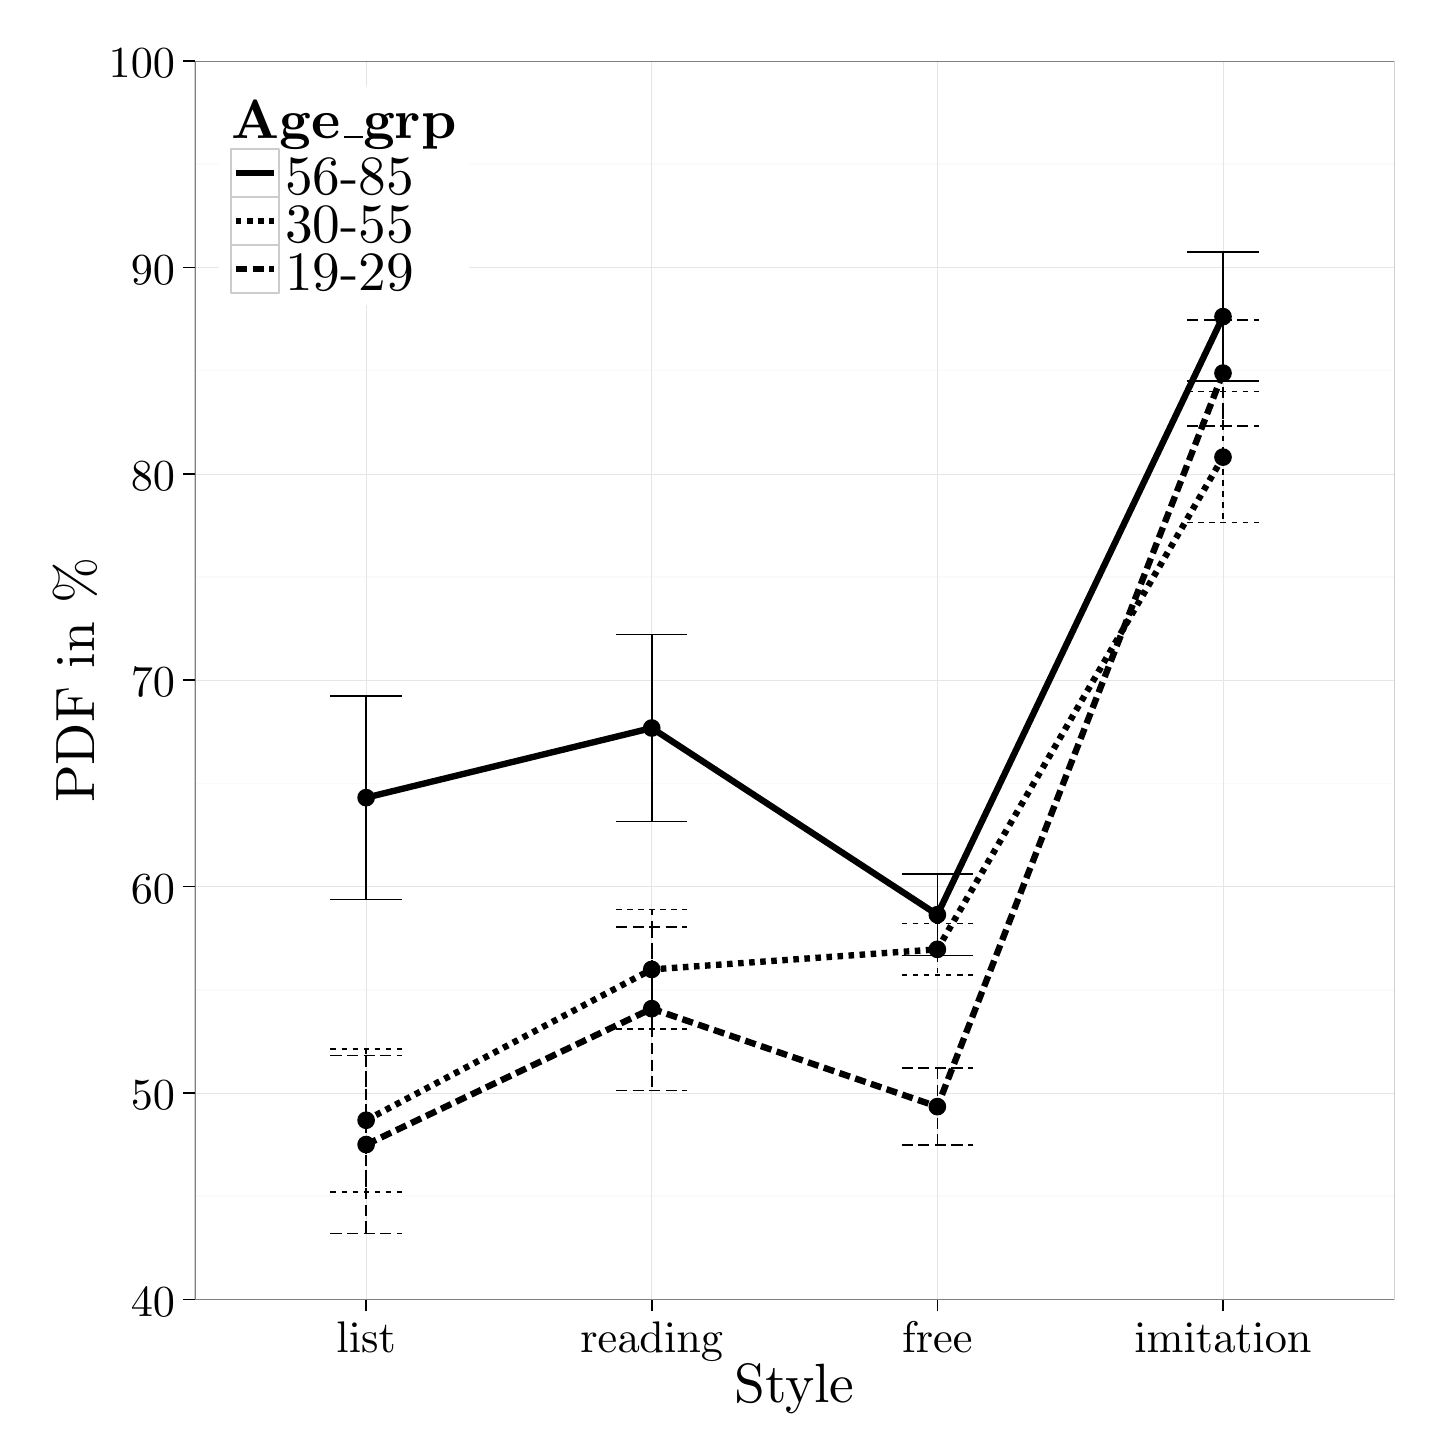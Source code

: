 % Created by tikzDevice version 0.8.1 on 2016-02-09 02:17:40
% !TEX encoding = UTF-8 Unicode
\begin{tikzpicture}[x=1pt,y=1pt]
\definecolor{fillColor}{RGB}{255,255,255}
\path[use as bounding box,fill=fillColor,fill opacity=0.00] (0,0) rectangle (505.89,505.89);
\begin{scope}
\path[clip] (  0.00,  0.00) rectangle (505.89,505.89);
\definecolor{drawColor}{RGB}{255,255,255}
\definecolor{fillColor}{RGB}{255,255,255}

\path[draw=drawColor,line width= 0.6pt,line join=round,line cap=round,fill=fillColor] (  0.00, -0.00) rectangle (505.89,505.89);
\end{scope}
\begin{scope}
\path[clip] ( 60.37, 46.31) rectangle (493.85,493.84);
\definecolor{fillColor}{RGB}{255,255,255}

\path[fill=fillColor] ( 60.37, 46.31) rectangle (493.85,493.84);
\definecolor{drawColor}{gray}{0.98}

\path[draw=drawColor,line width= 0.6pt,line join=round] ( 60.37, 83.60) --
	(493.85, 83.60);

\path[draw=drawColor,line width= 0.6pt,line join=round] ( 60.37,158.19) --
	(493.85,158.19);

\path[draw=drawColor,line width= 0.6pt,line join=round] ( 60.37,232.78) --
	(493.85,232.78);

\path[draw=drawColor,line width= 0.6pt,line join=round] ( 60.37,307.37) --
	(493.85,307.37);

\path[draw=drawColor,line width= 0.6pt,line join=round] ( 60.37,381.96) --
	(493.85,381.96);

\path[draw=drawColor,line width= 0.6pt,line join=round] ( 60.37,456.55) --
	(493.85,456.55);
\definecolor{drawColor}{gray}{0.90}

\path[draw=drawColor,line width= 0.2pt,line join=round] ( 60.37, 46.31) --
	(493.85, 46.31);

\path[draw=drawColor,line width= 0.2pt,line join=round] ( 60.37,120.90) --
	(493.85,120.90);

\path[draw=drawColor,line width= 0.2pt,line join=round] ( 60.37,195.49) --
	(493.85,195.49);

\path[draw=drawColor,line width= 0.2pt,line join=round] ( 60.37,270.08) --
	(493.85,270.08);

\path[draw=drawColor,line width= 0.2pt,line join=round] ( 60.37,344.67) --
	(493.85,344.67);

\path[draw=drawColor,line width= 0.2pt,line join=round] ( 60.37,419.26) --
	(493.85,419.26);

\path[draw=drawColor,line width= 0.2pt,line join=round] ( 60.37,493.84) --
	(493.85,493.84);

\path[draw=drawColor,line width= 0.2pt,line join=round] (122.30, 46.31) --
	(122.30,493.84);

\path[draw=drawColor,line width= 0.2pt,line join=round] (225.50, 46.31) --
	(225.50,493.84);

\path[draw=drawColor,line width= 0.2pt,line join=round] (328.71, 46.31) --
	(328.71,493.84);

\path[draw=drawColor,line width= 0.2pt,line join=round] (431.92, 46.31) --
	(431.92,493.84);
\definecolor{fillColor}{RGB}{0,0,0}

\path[fill=fillColor] (122.30,227.66) circle (  3.20);

\path[fill=fillColor] (122.30,111.09) circle (  3.20);

\path[fill=fillColor] (122.30,102.30) circle (  3.20);

\path[fill=fillColor] (225.50,252.81) circle (  3.20);

\path[fill=fillColor] (225.50,165.59) circle (  3.20);

\path[fill=fillColor] (225.50,151.41) circle (  3.20);

\path[fill=fillColor] (328.71,185.35) circle (  3.20);

\path[fill=fillColor] (328.71,172.84) circle (  3.20);

\path[fill=fillColor] (328.71,116.01) circle (  3.20);

\path[fill=fillColor] (431.92,401.48) circle (  3.20);

\path[fill=fillColor] (431.92,350.71) circle (  3.20);

\path[fill=fillColor] (431.92,381.06) circle (  3.20);
\definecolor{drawColor}{RGB}{0,0,0}

\path[draw=drawColor,line width= 2.3pt,line join=round] (122.30,227.66) --
	(225.50,252.81) --
	(328.71,185.35) --
	(431.92,401.48);

\path[draw=drawColor,line width= 2.3pt,dash pattern=on 2pt off 2pt ,line join=round] (122.30,111.09) --
	(225.50,165.59) --
	(328.71,172.84) --
	(431.92,350.71);

\path[draw=drawColor,line width= 2.3pt,dash pattern=on 4pt off 2pt ,line join=round] (122.30,102.30) --
	(225.50,151.41) --
	(328.71,116.01) --
	(431.92,381.06);

\path[draw=drawColor,line width= 0.6pt,line join=round] (109.40,264.43) --
	(135.20,264.43);

\path[draw=drawColor,line width= 0.6pt,line join=round] (122.30,264.43) --
	(122.30,190.89);

\path[draw=drawColor,line width= 0.6pt,line join=round] (109.40,190.89) --
	(135.20,190.89);

\path[draw=drawColor,line width= 0.6pt,line join=round] (212.60,286.63) --
	(238.41,286.63);

\path[draw=drawColor,line width= 0.6pt,line join=round] (225.50,286.63) --
	(225.50,218.99);

\path[draw=drawColor,line width= 0.6pt,line join=round] (212.60,218.99) --
	(238.41,218.99);

\path[draw=drawColor,line width= 0.6pt,line join=round] (315.81,200.12) --
	(341.61,200.12);

\path[draw=drawColor,line width= 0.6pt,line join=round] (328.71,200.12) --
	(328.71,170.58);

\path[draw=drawColor,line width= 0.6pt,line join=round] (315.81,170.58) --
	(341.61,170.58);

\path[draw=drawColor,line width= 0.6pt,line join=round] (419.02,424.85) --
	(444.82,424.85);

\path[draw=drawColor,line width= 0.6pt,line join=round] (431.92,424.85) --
	(431.92,378.10);

\path[draw=drawColor,line width= 0.6pt,line join=round] (419.02,378.10) --
	(444.82,378.10);

\path[draw=drawColor,line width= 0.6pt,dash pattern=on 2pt off 2pt ,line join=round] (109.40,136.95) --
	(135.20,136.95);

\path[draw=drawColor,line width= 0.6pt,dash pattern=on 2pt off 2pt ,line join=round] (122.30,136.95) --
	(122.30, 85.22);

\path[draw=drawColor,line width= 0.6pt,dash pattern=on 2pt off 2pt ,line join=round] (109.40, 85.22) --
	(135.20, 85.22);

\path[draw=drawColor,line width= 0.6pt,dash pattern=on 2pt off 2pt ,line join=round] (212.60,187.23) --
	(238.41,187.23);

\path[draw=drawColor,line width= 0.6pt,dash pattern=on 2pt off 2pt ,line join=round] (225.50,187.23) --
	(225.50,143.95);

\path[draw=drawColor,line width= 0.6pt,dash pattern=on 2pt off 2pt ,line join=round] (212.60,143.95) --
	(238.41,143.95);

\path[draw=drawColor,line width= 0.6pt,dash pattern=on 2pt off 2pt ,line join=round] (315.81,182.14) --
	(341.61,182.14);

\path[draw=drawColor,line width= 0.6pt,dash pattern=on 2pt off 2pt ,line join=round] (328.71,182.14) --
	(328.71,163.55);

\path[draw=drawColor,line width= 0.6pt,dash pattern=on 2pt off 2pt ,line join=round] (315.81,163.55) --
	(341.61,163.55);

\path[draw=drawColor,line width= 0.6pt,dash pattern=on 2pt off 2pt ,line join=round] (419.02,374.36) --
	(444.82,374.36);

\path[draw=drawColor,line width= 0.6pt,dash pattern=on 2pt off 2pt ,line join=round] (431.92,374.36) --
	(431.92,327.05);

\path[draw=drawColor,line width= 0.6pt,dash pattern=on 2pt off 2pt ,line join=round] (419.02,327.05) --
	(444.82,327.05);

\path[draw=drawColor,line width= 0.6pt,dash pattern=on 4pt off 2pt ,line join=round] (109.40,134.50) --
	(135.20,134.50);

\path[draw=drawColor,line width= 0.6pt,dash pattern=on 4pt off 2pt ,line join=round] (122.30,134.50) --
	(122.30, 70.11);

\path[draw=drawColor,line width= 0.6pt,dash pattern=on 4pt off 2pt ,line join=round] (109.40, 70.11) --
	(135.20, 70.11);

\path[draw=drawColor,line width= 0.6pt,dash pattern=on 4pt off 2pt ,line join=round] (212.60,181.02) --
	(238.41,181.02);

\path[draw=drawColor,line width= 0.6pt,dash pattern=on 4pt off 2pt ,line join=round] (225.50,181.02) --
	(225.50,121.80);

\path[draw=drawColor,line width= 0.6pt,dash pattern=on 4pt off 2pt ,line join=round] (212.60,121.80) --
	(238.41,121.80);

\path[draw=drawColor,line width= 0.6pt,dash pattern=on 4pt off 2pt ,line join=round] (315.81,129.99) --
	(341.61,129.99);

\path[draw=drawColor,line width= 0.6pt,dash pattern=on 4pt off 2pt ,line join=round] (328.71,129.99) --
	(328.71,102.03);

\path[draw=drawColor,line width= 0.6pt,dash pattern=on 4pt off 2pt ,line join=round] (315.81,102.03) --
	(341.61,102.03);

\path[draw=drawColor,line width= 0.6pt,dash pattern=on 4pt off 2pt ,line join=round] (419.02,400.18) --
	(444.82,400.18);

\path[draw=drawColor,line width= 0.6pt,dash pattern=on 4pt off 2pt ,line join=round] (431.92,400.18) --
	(431.92,361.94);

\path[draw=drawColor,line width= 0.6pt,dash pattern=on 4pt off 2pt ,line join=round] (419.02,361.94) --
	(444.82,361.94);
\definecolor{drawColor}{gray}{0.50}

\path[draw=drawColor,line width= 0.6pt,line join=round,line cap=round] ( 60.37, 46.31) rectangle (493.85,493.84);
\end{scope}
\begin{scope}
\path[clip] (  0.00,  0.00) rectangle (505.89,505.89);
\definecolor{drawColor}{RGB}{0,0,0}

\node[text=drawColor,anchor=base east,inner sep=0pt, outer sep=0pt, scale=  1.60] at ( 53.26, 40.27) {40};

\node[text=drawColor,anchor=base east,inner sep=0pt, outer sep=0pt, scale=  1.60] at ( 53.26,114.86) {50};

\node[text=drawColor,anchor=base east,inner sep=0pt, outer sep=0pt, scale=  1.60] at ( 53.26,189.45) {60};

\node[text=drawColor,anchor=base east,inner sep=0pt, outer sep=0pt, scale=  1.60] at ( 53.26,264.04) {70};

\node[text=drawColor,anchor=base east,inner sep=0pt, outer sep=0pt, scale=  1.60] at ( 53.26,338.63) {80};

\node[text=drawColor,anchor=base east,inner sep=0pt, outer sep=0pt, scale=  1.60] at ( 53.26,413.22) {90};

\node[text=drawColor,anchor=base east,inner sep=0pt, outer sep=0pt, scale=  1.60] at ( 53.26,487.81) {100};
\end{scope}
\begin{scope}
\path[clip] (  0.00,  0.00) rectangle (505.89,505.89);
\definecolor{drawColor}{RGB}{0,0,0}

\path[draw=drawColor,line width= 0.6pt,line join=round] ( 56.10, 46.31) --
	( 60.37, 46.31);

\path[draw=drawColor,line width= 0.6pt,line join=round] ( 56.10,120.90) --
	( 60.37,120.90);

\path[draw=drawColor,line width= 0.6pt,line join=round] ( 56.10,195.49) --
	( 60.37,195.49);

\path[draw=drawColor,line width= 0.6pt,line join=round] ( 56.10,270.08) --
	( 60.37,270.08);

\path[draw=drawColor,line width= 0.6pt,line join=round] ( 56.10,344.67) --
	( 60.37,344.67);

\path[draw=drawColor,line width= 0.6pt,line join=round] ( 56.10,419.26) --
	( 60.37,419.26);

\path[draw=drawColor,line width= 0.6pt,line join=round] ( 56.10,493.84) --
	( 60.37,493.84);
\end{scope}
\begin{scope}
\path[clip] (  0.00,  0.00) rectangle (505.89,505.89);
\definecolor{drawColor}{RGB}{0,0,0}

\path[draw=drawColor,line width= 0.6pt,line join=round] (122.30, 42.04) --
	(122.30, 46.31);

\path[draw=drawColor,line width= 0.6pt,line join=round] (225.50, 42.04) --
	(225.50, 46.31);

\path[draw=drawColor,line width= 0.6pt,line join=round] (328.71, 42.04) --
	(328.71, 46.31);

\path[draw=drawColor,line width= 0.6pt,line join=round] (431.92, 42.04) --
	(431.92, 46.31);
\end{scope}
\begin{scope}
\path[clip] (  0.00,  0.00) rectangle (505.89,505.89);
\definecolor{drawColor}{RGB}{0,0,0}

\node[text=drawColor,anchor=base,inner sep=0pt, outer sep=0pt, scale=  1.60] at (122.30, 27.13) {list};

\node[text=drawColor,anchor=base,inner sep=0pt, outer sep=0pt, scale=  1.60] at (225.50, 27.13) {reading};

\node[text=drawColor,anchor=base,inner sep=0pt, outer sep=0pt, scale=  1.60] at (328.71, 27.13) {free};

\node[text=drawColor,anchor=base,inner sep=0pt, outer sep=0pt, scale=  1.60] at (431.92, 27.13) {imitation};
\end{scope}
\begin{scope}
\path[clip] (  0.00,  0.00) rectangle (505.89,505.89);
\definecolor{drawColor}{RGB}{0,0,0}

\node[text=drawColor,anchor=base,inner sep=0pt, outer sep=0pt, scale=  2.00] at (277.11,  9.03) {Style};
\end{scope}
\begin{scope}
\path[clip] (  0.00,  0.00) rectangle (505.89,505.89);
\definecolor{drawColor}{RGB}{0,0,0}

\node[text=drawColor,rotate= 90.00,anchor=base,inner sep=0pt, outer sep=0pt, scale=  2.00] at ( 24.12,270.08) {PDF in {\%}};
\end{scope}
\begin{scope}
\path[clip] (  0.00,  0.00) rectangle (505.89,505.89);
\definecolor{fillColor}{RGB}{255,255,255}

\path[fill=fillColor] ( 69.24,405.66) rectangle (159.40,484.98);
\end{scope}
\begin{scope}
\path[clip] (  0.00,  0.00) rectangle (505.89,505.89);
\definecolor{drawColor}{RGB}{0,0,0}

\node[text=drawColor,anchor=base west,inner sep=0pt, outer sep=0pt, scale=  2.00] at ( 73.51,465.96) {\bfseries Age{\_{}}grp};
\end{scope}
\begin{scope}
\path[clip] (  0.00,  0.00) rectangle (505.89,505.89);
\definecolor{drawColor}{gray}{0.80}
\definecolor{fillColor}{RGB}{255,255,255}

\path[draw=drawColor,line width= 0.6pt,line join=round,line cap=round,fill=fillColor] ( 73.51,444.61) rectangle ( 90.85,461.96);
\end{scope}
\begin{scope}
\path[clip] (  0.00,  0.00) rectangle (505.89,505.89);
\definecolor{drawColor}{RGB}{0,0,0}

\path[draw=drawColor,line width= 2.3pt,line join=round] ( 75.24,453.29) -- ( 89.12,453.29);
\end{scope}
\begin{scope}
\path[clip] (  0.00,  0.00) rectangle (505.89,505.89);
\definecolor{drawColor}{RGB}{0,0,0}

\path[draw=drawColor,line width= 0.6pt,line join=round] ( 75.24,453.29) -- ( 89.12,453.29);
\end{scope}
\begin{scope}
\path[clip] (  0.00,  0.00) rectangle (505.89,505.89);
\definecolor{drawColor}{gray}{0.80}
\definecolor{fillColor}{RGB}{255,255,255}

\path[draw=drawColor,line width= 0.6pt,line join=round,line cap=round,fill=fillColor] ( 73.51,427.27) rectangle ( 90.85,444.61);
\end{scope}
\begin{scope}
\path[clip] (  0.00,  0.00) rectangle (505.89,505.89);
\definecolor{drawColor}{RGB}{0,0,0}

\path[draw=drawColor,line width= 2.3pt,dash pattern=on 2pt off 2pt ,line join=round] ( 75.24,435.94) -- ( 89.12,435.94);
\end{scope}
\begin{scope}
\path[clip] (  0.00,  0.00) rectangle (505.89,505.89);
\definecolor{drawColor}{RGB}{0,0,0}

\path[draw=drawColor,line width= 0.6pt,dash pattern=on 2pt off 2pt ,line join=round] ( 75.24,435.94) -- ( 89.12,435.94);
\end{scope}
\begin{scope}
\path[clip] (  0.00,  0.00) rectangle (505.89,505.89);
\definecolor{drawColor}{gray}{0.80}
\definecolor{fillColor}{RGB}{255,255,255}

\path[draw=drawColor,line width= 0.6pt,line join=round,line cap=round,fill=fillColor] ( 73.51,409.92) rectangle ( 90.85,427.27);
\end{scope}
\begin{scope}
\path[clip] (  0.00,  0.00) rectangle (505.89,505.89);
\definecolor{drawColor}{RGB}{0,0,0}

\path[draw=drawColor,line width= 2.3pt,dash pattern=on 4pt off 2pt ,line join=round] ( 75.24,418.60) -- ( 89.12,418.60);
\end{scope}
\begin{scope}
\path[clip] (  0.00,  0.00) rectangle (505.89,505.89);
\definecolor{drawColor}{RGB}{0,0,0}

\path[draw=drawColor,line width= 0.6pt,dash pattern=on 4pt off 2pt ,line join=round] ( 75.24,418.60) -- ( 89.12,418.60);
\end{scope}
\begin{scope}
\path[clip] (  0.00,  0.00) rectangle (505.89,505.89);
\definecolor{drawColor}{RGB}{0,0,0}

\node[text=drawColor,anchor=base west,inner sep=0pt, outer sep=0pt, scale=  2.00] at ( 93.02,445.75) {56-85};
\end{scope}
\begin{scope}
\path[clip] (  0.00,  0.00) rectangle (505.89,505.89);
\definecolor{drawColor}{RGB}{0,0,0}

\node[text=drawColor,anchor=base west,inner sep=0pt, outer sep=0pt, scale=  2.00] at ( 93.02,428.40) {30-55};
\end{scope}
\begin{scope}
\path[clip] (  0.00,  0.00) rectangle (505.89,505.89);
\definecolor{drawColor}{RGB}{0,0,0}

\node[text=drawColor,anchor=base west,inner sep=0pt, outer sep=0pt, scale=  2.00] at ( 93.02,411.06) {19-29};
\end{scope}
\end{tikzpicture}
